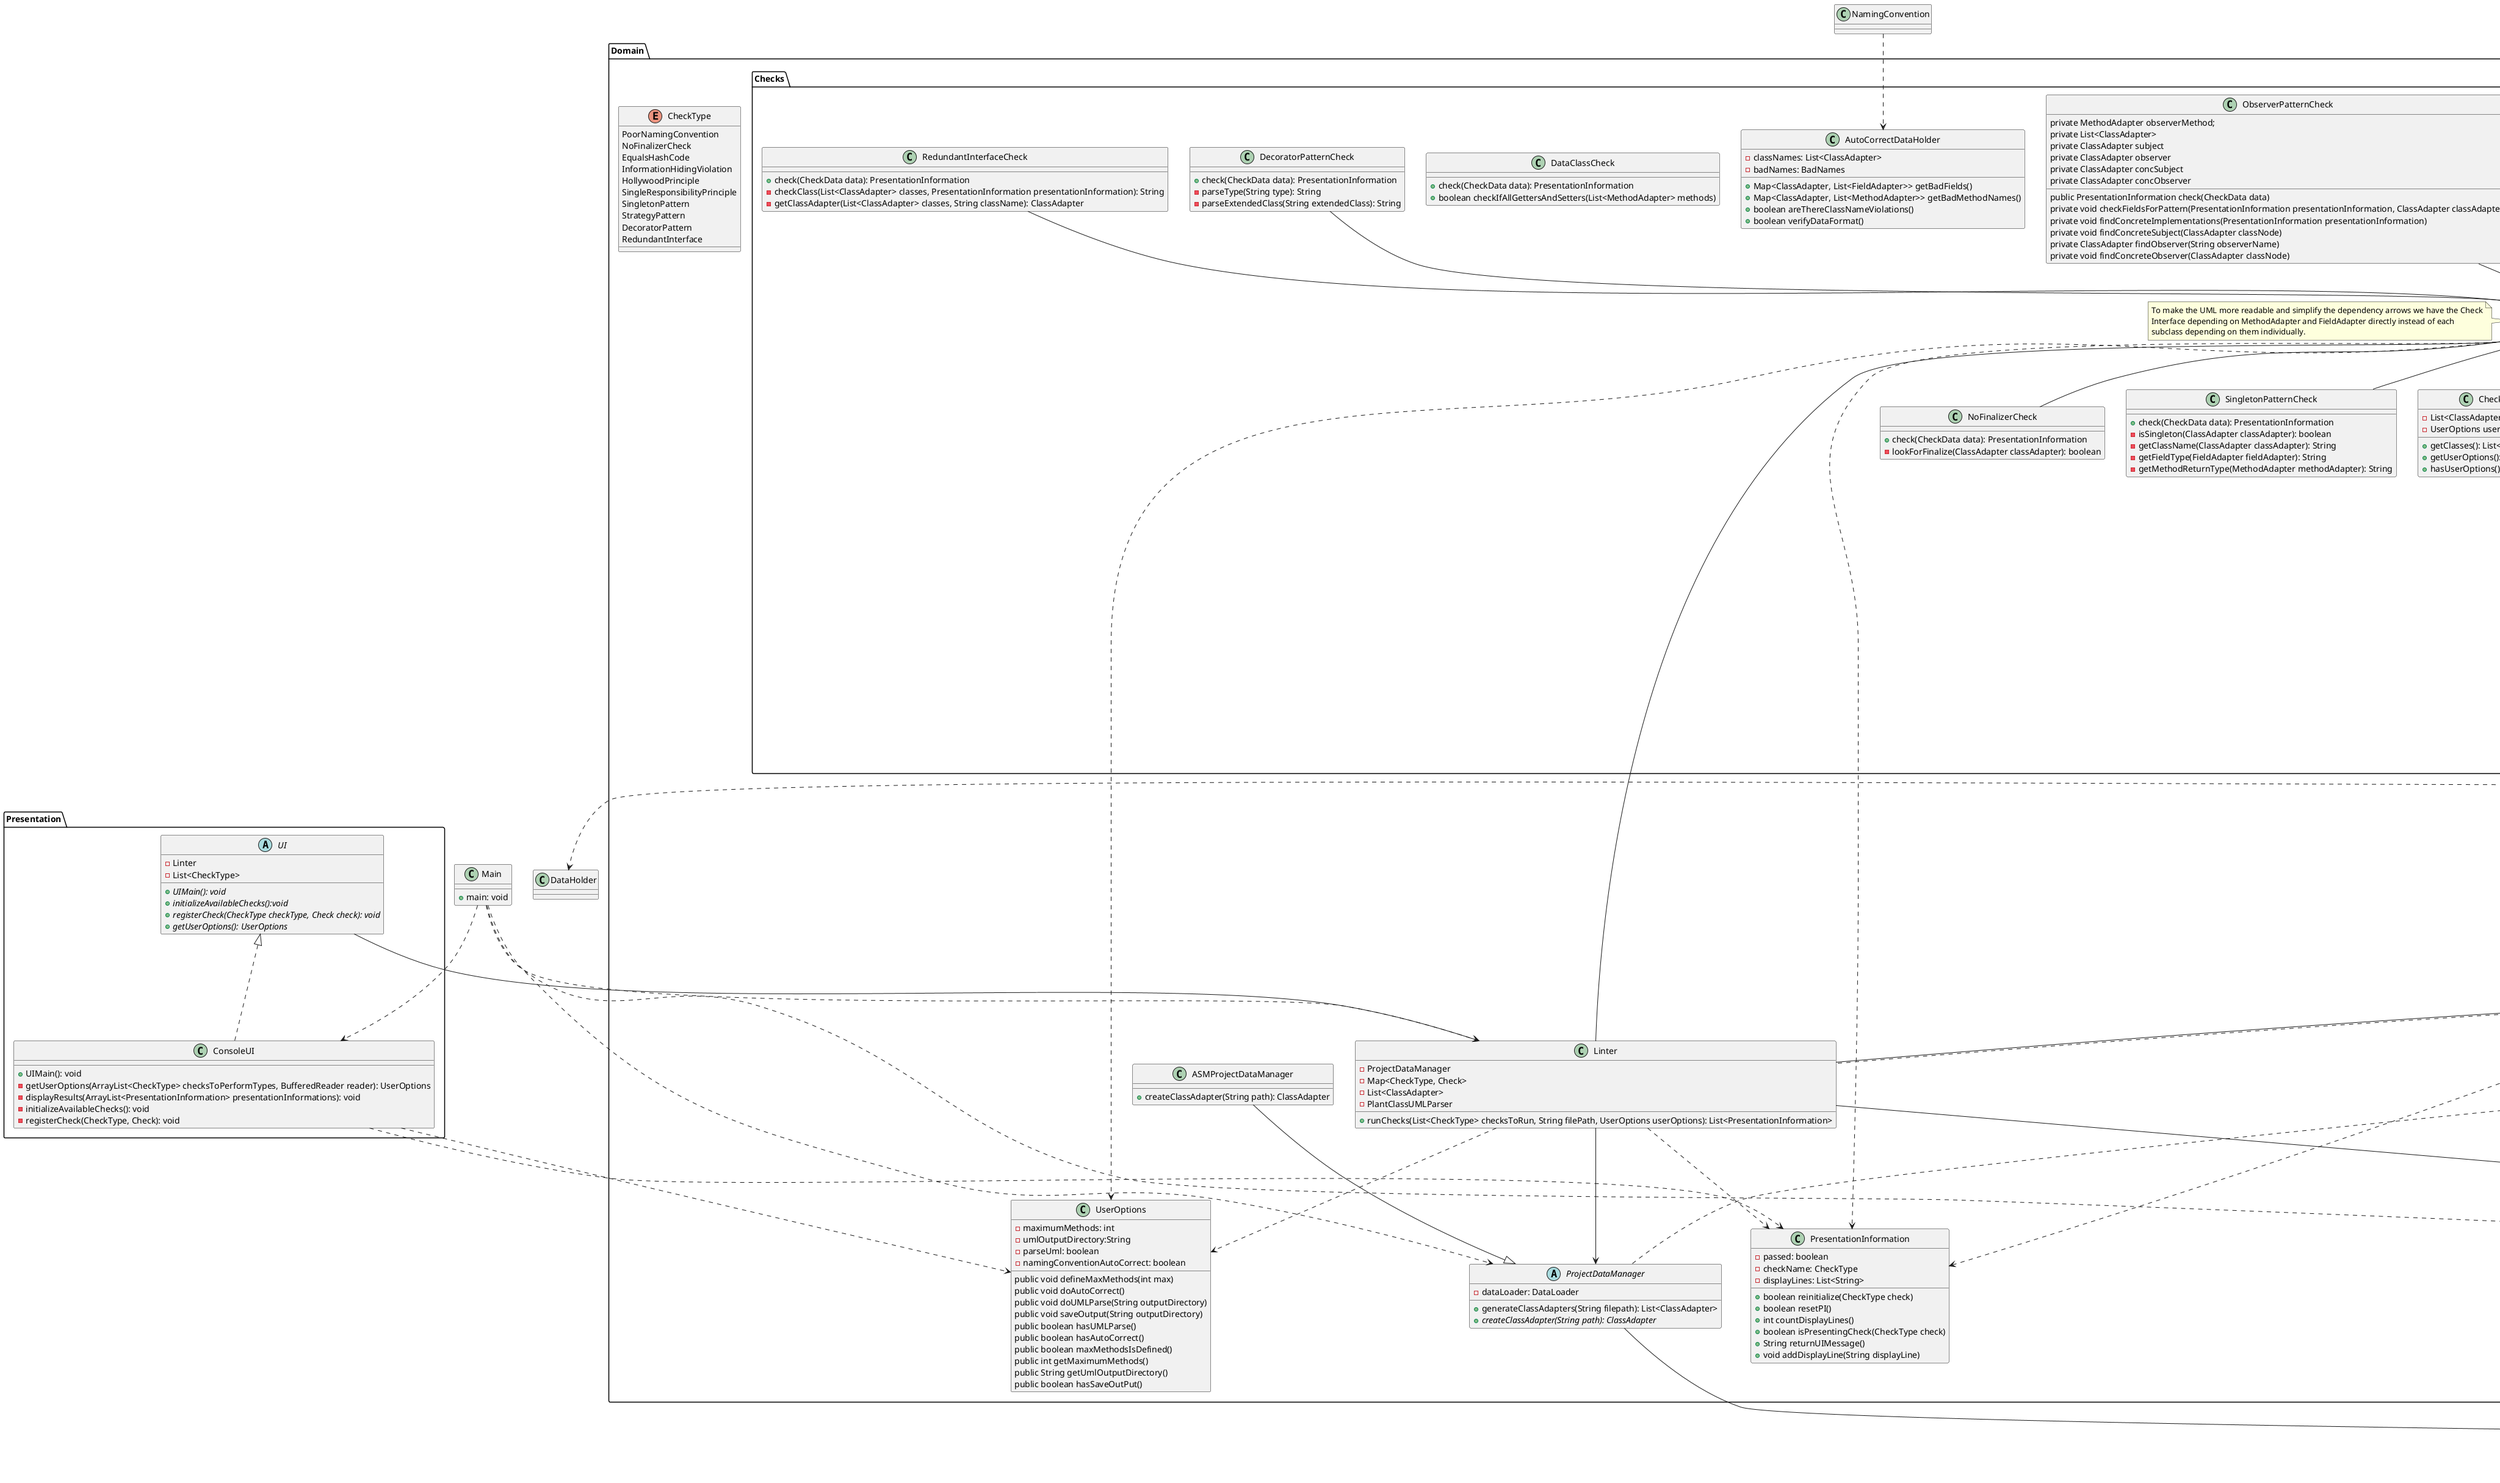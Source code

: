 @startuml
'https://plantuml.com/class-diagram

package DataSource{
    interface DataLoader{
    +{abstract} loadFileBytes(String name): byte[]
    }
    class DefaultDataLoader{
    +{method} loadFileBytes(String name): byte[]
    }
    interface UMLTextWriter{
    +{abstract} writeUMLText(String filepath, String umltext): void
    }
    abstract class SourceStringReaderAdapter{
    +{abstract} generateImage(String source, File outputFile): void
    }
    class PrintWriterUMLTextWriter {
    +{method} writeUMLText(String filepath, String umltext): void
    }
    class PlantUMLSourceStringReader {
    +{method} generateImage(String source, File outputFile): void
    }
    class ConcreteClassLoader{
        +{method} defineClass(String name, byte[] b): class
    }
    class ASMClassWriterFacade{
        -{field} ASMFieldVisitor: ASMFieldVisitor
        -{field} String: className
        -{field} ClassReader: reader
        -{field} ClassWriter: writer
        +{method} addField(String fieldName, int accessOpcode): byte[]
        +{method} publicizeMethod(): byte[]
    }
    class ConfigParser {
        +{method} parseConfig(String directory): Map<String, Object>
    }
    PlantUMLSourceStringReader --|> SourceStringReaderAdapter
    PrintWriterUMLTextWriter --|> UMLTextWriter
}




package Domain{
    package Adapters{
        interface ClassAdapter{
            +{abstract} getClassName(): String
            +{abstract} getIsPublic(): boolean
            +{abstract} getExtends(): String
            +{abstract} getInterfaces(): List<String>
            +{abstract} getAllMethods(): List<MethodAdapter>
            +{abstract} getAllFields(): List<FieldAdapter>
            +{abstract} matchesClassName(String name): boolean
            +{abstract} getIsAbstract(): boolean
            +{abstract} getIsInterface(): boolean
            +{abstract} getIsEnum(): boolean
            +{abstract} removeField(String name): boolean
        }

        class ASMClass{
            -{field} final node: ClassNode
            +{method} getClassName(): String
            +{method} getIsPublic(): boolean
            +{method} getExtends(): String
            +{method} getInterfaces(): List<String>
            +{method} getAllMethods(): List<MethodAdapter>
            +{method} getAllFields(): List<FieldAdapter>
            +{method} matchesClassName(String name): boolean
            +{method} getIsAbstract(): boolean
            +{method} getIsInterface(): boolean
            +{method} getIsEnum(): boolean
            +{method} removeField(String name): boolean
        }
        interface FieldAdapter{
            +{abstract} getFieldName(): String
            +{abstract} getIsPublic(): boolean
            +{abstract} getIsFinal(): boolean
            +{abstract} getType(): String
            +{abstract} getIsStatic(): boolean
            +{abstract} getIsProtected(): boolean
        }
        class ASMField{
            -{field} final node: FieldNode
            +{method} getFieldName(): String
            +{method} getIsPublic(): boolean
            +{method} getIsFinal(): boolean
            +{method} getType(): String
            +{method} getIsStatic(): boolean
            +{method} getIsProtected(): boolean
        }
        interface MethodAdapter{
            +{abstract} getMethodName(): String
            +{abstract} getIsPublic(): boolean
            +{abstract} getReturnType(): boolean
            +{abstract} getArgTypes(): List<String>
            +{abstract} isStatic(): boolean
            +{abstract} getInstructions(): List<String>
            +{abstract} getInstOpCodes(): List<Integer>
            +{abstract} isGetter(): boolean
            +{abstract} isSetter(): boolean
            +{abstract} getIsAbstract(): boolean
            +{abstract} getIsPrivate(): boolean
        }
        class ASMMethod{
            -{field} final node: MethodNode
            +{method} getMethodName(): String
            +{method} getIsPublic(): boolean
            +{method} getReturnType(): boolean
            +{method} getArgTypes(): List<String>
            +{method} isStatic(): boolean
            +{method} getInstructions(): List<String>
            +{method} getInstOpCodes(): List<Integer>
            +{method} isGetter(): boolean
            +{method} isSetter(): boolean
            +{method} getIsAbstract(): boolean
            +{method} getIsPrivate(): boolean
        }



        class ASMFieldVisitor{
            -{field} String: fieldName
            -{field} String: fieldDefault
            -{field} int: access
            -{field} boolean: isFieldPresent
            +{method} visitField(int access, String name, String desc, String signature, Object value): FieldVisitor
            +{method} visitEnd(): void
        }

        note left: for testing only

        ASMClass .down.> ASMClassWriterFacade
        ASMClass ..> ConcreteClassLoader
        ASMField ..> ASMFieldVisitor
    }


    package Checks{

        interface Check {
            +{abstract} check(CheckData data): PresentationInformation
        }
        note left
        To make the UML more readable and simplify the dependency arrows we have the Check
        Interface depending on MethodAdapter and FieldAdapter directly instead of each
        subclass depending on them individually.
        end note
        class CheckData {
            -{field} List<ClassAdapter> classes
            -{field} UserOptions userOptions
            +{method} getClasses(): List<ClassAdapter>
            +{method} getUserOptions(): UserOptions
            +{method} hasUserOptions(): boolean
        }
        class ObserverPatternCheck{
        private MethodAdapter observerMethod;
            private List<ClassAdapter>
            private ClassAdapter subject
            private ClassAdapter observer
            private ClassAdapter concSubject
            private ClassAdapter concObserver
            public PresentationInformation check(CheckData data)
            private void checkFieldsForPattern(PresentationInformation presentationInformation, ClassAdapter classAdapter)
            private void findConcreteImplementations(PresentationInformation presentationInformation)
            private void findConcreteSubject(ClassAdapter classNode)
            private ClassAdapter findObserver(String observerName)
            private void findConcreteObserver(ClassAdapter classNode)
        }
        class DecoratorPatternCheck{
            +{method} check(CheckData data): PresentationInformation
            -{method} parseType(String type): String
            -{method} parseExtendedClass(String extendedClass): String
        }
        class RedundantInterfaceCheck {
            +{method} check(CheckData data): PresentationInformation
            -{method} checkClass(List<ClassAdapter> classes, PresentationInformation presentationInformation): String
            -{method} getClassAdapter(List<ClassAdapter> classes, String className): ClassAdapter
        }
        class EqualsHashCodeCheck{
            +{method} check(CheckData data): PresentationInformation
        }
        class HollywoodPrincipleCheck{
            +{method} check(CheckData data): PresentationInformation
            -{method} formatLine(ClassAdapter highLevelClass, ClassAdapter lowLevelClass): String
            -{method} checkDependsOn(ClassAdapter highLevelClass, ClassAdapter lowLevelClass): boolean
            -{method} checkAllInstructionsForDependency(String className, List<String> instructions): boolean
            -{method} getHighLevelClass(ClassAdapter lowLevelClass, List<ClassAdapter> allClasses): ClassAdapter
            -{method} getHighLevelClasses(ClassAdapter lowLevelClass, List<ClassAdapter> allClasses):  List<ClassAdapter>
            -{method} convertTypeToName(String type): String
        }
        class InformationHidingCheck{
            +{method} check(CheckData data): PresentationInformation
        }
        class AutoCorrectDataHolder{
            -classNames: List<ClassAdapter>
            -badNames: BadNames
            +Map<ClassAdapter, List<FieldAdapter>> getBadFields()
            +Map<ClassAdapter, List<MethodAdapter>> getBadMethodNames()
            +boolean areThereClassNameViolations()
            +boolean verifyDataFormat()
        }
        class NamingConventionAutoCorrect {
            +{method} PresentationInformation autoCorrect(AutoCorrectDataHolder data, PresentationInformation pi)
        }
        class DataClassCheck{
            +{method} check(CheckData data): PresentationInformation
            +{method} boolean checkIfAllGettersAndSetters(List<MethodAdapter> methods)
        }
        class NamingConventionCheck {
            +{method} check(CheckData data): PresentationInformation
            -{method} checkClass(ClassAdapter classAdapter, PresentationInformation presentationInformation, ArrayList<String> displayLines, BadNames badNames): void
            -{method} checkMethodName(MethodAdapter method, PresentationInformation presentationInformation, String className, BadNames badNames): void
            -{method} checkFieldName(FieldAdapter field, PresentationInformation presentationInformation, String className, BadNames badNames): void
            -{method} checkClassName(BadNames badNames, PresentationInformation presentationInformation, String className): void
            -{method} tryAutoCorrect(List<ClassAdapter> classes, BadNames badNames, PresentationInformation presentationInformation): PresentationInformation
        }
        class NoFinalizerCheck {
            +{method} check(CheckData data): PresentationInformation
            -{method} lookForFinalize(ClassAdapter classAdapter): boolean
        }
        class SingleResponsibilityPrincipleCheck {
            +{method} check(CheckData data): PresentationInformation
        }
        class SingletonPatternCheck {
            +{method} check(CheckData data): PresentationInformation
            -{method} isSingleton(ClassAdapter classAdapter): boolean
            -{method} getClassName(ClassAdapter classAdapter): String
            -{method} getFieldType(FieldAdapter fieldAdapter): String
            -{method} getMethodReturnType(MethodAdapter methodAdapter): String
        }
        class StrategyPatternCheck {
            +{method} check(CheckData data): PresentationInformation
            -{method} formatDisplayLine(ClassAdapter abstractStrategy, List<ClassAdapter> concreteStrategies): String
            -{method} findLowerLevelClasses(ClassAdapter strategyClass, List<ClassAdapter> classes): List<ClassAdapter>
            -{method} allClassesThatExtend(String className, List<ClassAdapter> classes): List<ClassAdapter>
            -{method} allClassesThatImplement(String className, List<ClassAdapter> classes): List<ClassAdapter>
        }

        class BadNames {
            private final List<String> badClassNames
            private final Map<ClassAdapter, List<FieldAdapter>> badFieldNameMap
            private final Map<ClassAdapter, List<FieldAdapter>> badFinalFieldNameMap
            private final Map<ClassAdapter, List<MethodAdapter>> badMethodNameMap
            private ClassAdapter currentAdapter
            private List<FieldAdapter> currentFields
            private List<FieldAdapter> currentFinalFields
            private List<MethodAdapter> currentMethods

            public BadNames()
            public void addBadClassName(String className)
            public void addBadMethodName(MethodAdapter method)
            public void addBadFieldName(FieldAdapter field, boolean isFinal)
            public void changeClassAdapter(ClassAdapter newAdapter)
            public boolean hasClassNameViolations()
            public Map<ClassAdapter, List<FieldAdapter>> getBadFields()
            public Map<ClassAdapter, List<MethodAdapter>> getBadMethods()
            public int getNumberOfBadClassNames()
            private void saveCurrentAdapterData()
        }
    }

    enum CheckType{
        PoorNamingConvention
        NoFinalizerCheck
        EqualsHashCode
        InformationHidingViolation
        HollywoodPrinciple
        SingleResponsibilityPrinciple
        SingletonPattern
        StrategyPattern
        DecoratorPattern
        RedundantInterface
    }

    class UserOptions {
        -{field} maximumMethods: int
        -{field} umlOutputDirectory:String
        -{field} parseUml: boolean
        -{field} namingConventionAutoCorrect: boolean
        public void defineMaxMethods(int max)
        public void doAutoCorrect()
        public void doUMLParse(String outputDirectory)
        public void saveOutput(String outputDirectory)
        public boolean hasUMLParse()
        public boolean hasAutoCorrect()
        public boolean maxMethodsIsDefined()
        public int getMaximumMethods()
        public String getUmlOutputDirectory()
        public boolean hasSaveOutPut()
    }

    class PresentationInformation{
        -{field} passed: boolean
        -{field} checkName: CheckType
        -{field} displayLines: List<String>
        +boolean reinitialize(CheckType check)
        +boolean resetPI()
        +int countDisplayLines()
        +boolean isPresentingCheck(CheckType check)
        +String returnUIMessage()
        +void addDisplayLine(String displayLine)
    }

    class ASMProjectDataManager{
        +{method} createClassAdapter(String path): ClassAdapter
    }

    abstract class ProjectDataManager {
        -{field} dataLoader: DataLoader
        +{method} generateClassAdapters(String filepath): List<ClassAdapter>
        +{abstract} createClassAdapter(String path): ClassAdapter
    }

    class Linter {
        -{field} ProjectDataManager
        -{field} Map<CheckType, Check>
        -{field} List<ClassAdapter>
        -{field} PlantClassUMLParser
        +{method} runChecks(List<CheckType> checksToRun, String filePath, UserOptions userOptions): List<PresentationInformation>
    }

    class PlantClassUMLParser {
    -{field} SourceStringReaderAdapter
    -{field} UMLTextWriter
    +{method} parseUML(List<ClassAdapter> classes, String outPutFilePath): String
    -{method} getProperClassName(ClassAdapter classAdapter, String className): String
    -{method} parseArrow(StringBuilder sb, ArrayList<String> parts, String): void
    -{method} writeUMLImage(StringBuilder sb, String path): void
    -{method} appendParsedField(FieldAdapter, StringBuilder, String, ArrayList<String>, Map<String, String>): void
    -{method} appendParsedMethod(MethodAdapter, StringBuilder, String, ArrayList<String>, ArrayList<String>): void
    -{method} getFieldType(Map<String, String>, FieldAdapter): String
    -{method} appendEnumClass(StringBuilder, ClassAdapter, StringBuilder): void
    -{method} getClassPrefix(ClassAdapter, String): String
    }
}




package Presentation {
    abstract class UI {
        -{field} Linter
        -{field} List<CheckType>
        +{abstract} UIMain(): void
        +{abstract} initializeAvailableChecks():void
        +{abstract} registerCheck(CheckType checkType, Check check): void
        +{abstract} getUserOptions(): UserOptions
    }
    class ConsoleUI {
        +{method} UIMain(): void
        -{method} getUserOptions(ArrayList<CheckType> checksToPerformTypes, BufferedReader reader): UserOptions
        -{method} displayResults(ArrayList<PresentationInformation> presentationInformations): void
        -{method} initializeAvailableChecks(): void
        -{method} registerCheck(CheckType, Check): void
    }
}




package Java {
 class FileInputStream {
 }
}


package ASM {
    class FieldNode{
    }
    class MethodNode{
    }
    class ClassNode{
    }
    class MethodInsnNode{
    }
    class InsnList{
    }
}

package plantuml{
    class SourceStringReader
}

class Main {
    +{method} main: void
}

Main ..> ProjectDataManager
Main ..> PlantClassUMLParser
Main ..> Linter
Main ..> ConsoleUI
ConsoleUI ..> UserOptions
ConsoleUI ..> PresentationInformation
UI --> Linter
PlantClassUMLParser .up.> FieldAdapter
PlantClassUMLParser .up.> SourceStringReader
PlantClassUMLParser .up.> MethodAdapter
PlantClassUMLParser --> SourceStringReaderAdapter
PlantClassUMLParser --> UMLTextWriter
PlantClassUMLParser ..> ClassAdapter
Linter --> ProjectDataManager
Linter -up-> Check
Linter -up-> ClassAdapter
Linter --> PlantClassUMLParser
Linter ..> PresentationInformation
Linter ..> UserOptions
Linter .up.> ClassAdapter
ASMProjectDataManager --|> ProjectDataManager
ProjectDataManager -down-> DataLoader
ProjectDataManager ..> ClassAdapter
Check ..> MethodAdapter
Check ..> FieldAdapter
StrategyPatternCheck --|> Check
RedundantInterfaceCheck --|> Check
Check --> CheckData
'SingletonPatternCheck ..> MethodAdapter
'SingletonPatternCheck ..> FieldAdapter
SingletonPatternCheck -up-|> Check
'SingleResponsibilityPrincipleCheck ..> MethodAdapter
SingleResponsibilityPrincipleCheck --|> Check
'NoFinalizerCheck ..> MethodAdapter
NoFinalizerCheck -up-|> Check
NamingConventionCheck -up-|> Check
'NamingConventionCheck ..> FieldAdapter
'NamingConventionCheck ..> MethodAdapter
NamingConvention ..>AutoCorrectDataHolder
NamingConventionCheck ..> NamingConventionAutoCorrect
NamingConventionAutoCorrect ..> ClassAdapter
NamingConventionAutoCorrect ..> FieldAdapter
NamingConventionAutoCorrect ..> MethodAdapter
NamingConventionAutoCorrect ..> PresentationInformation
NamingConventionAutoCorrect ..>DataHolder
InformationHidingCheck --|> Check
'InformationHidingCheck ..> MethodAdapter
HollywoodPrincipleCheck -up-|> Check
'HollywoodPrincipleCheck ..> MethodAdapter
'HollywoodPrincipleCheck ..> FieldAdapter
EqualsHashCodeCheck --|> Check
'EqualsHashCodeCheck ..> MethodAdapter
DecoratorPatternCheck --|> Check
ObserverPatternCheck --|> Check
NamingConventionCheck ..> BadNames
'DecoratorPatternCheck ..> FieldAdapter
Check ..> ClassAdapter
Check ..> UserOptions
Check ..> PresentationInformation
ASMMethod --> MethodNode
ASMMethod --|> MethodAdapter
ASMField --> FieldNode
ASMField --|> FieldAdapter
ASMClass --|> ClassAdapter
ASMClass --> ClassNode
ASMClass ..> MethodNode
ASMClass ..> FieldNode
ASMMethod ..> InsnList
ASMMethod ..> MethodInsnNode
ClassAdapter ..> MethodAdapter
ClassAdapter ..> FieldAdapter
DefaultDataLoader --|> DataLoader
DefaultDataLoader .up.> FileInputStream
UI <|.. ConsoleUI
@enduml